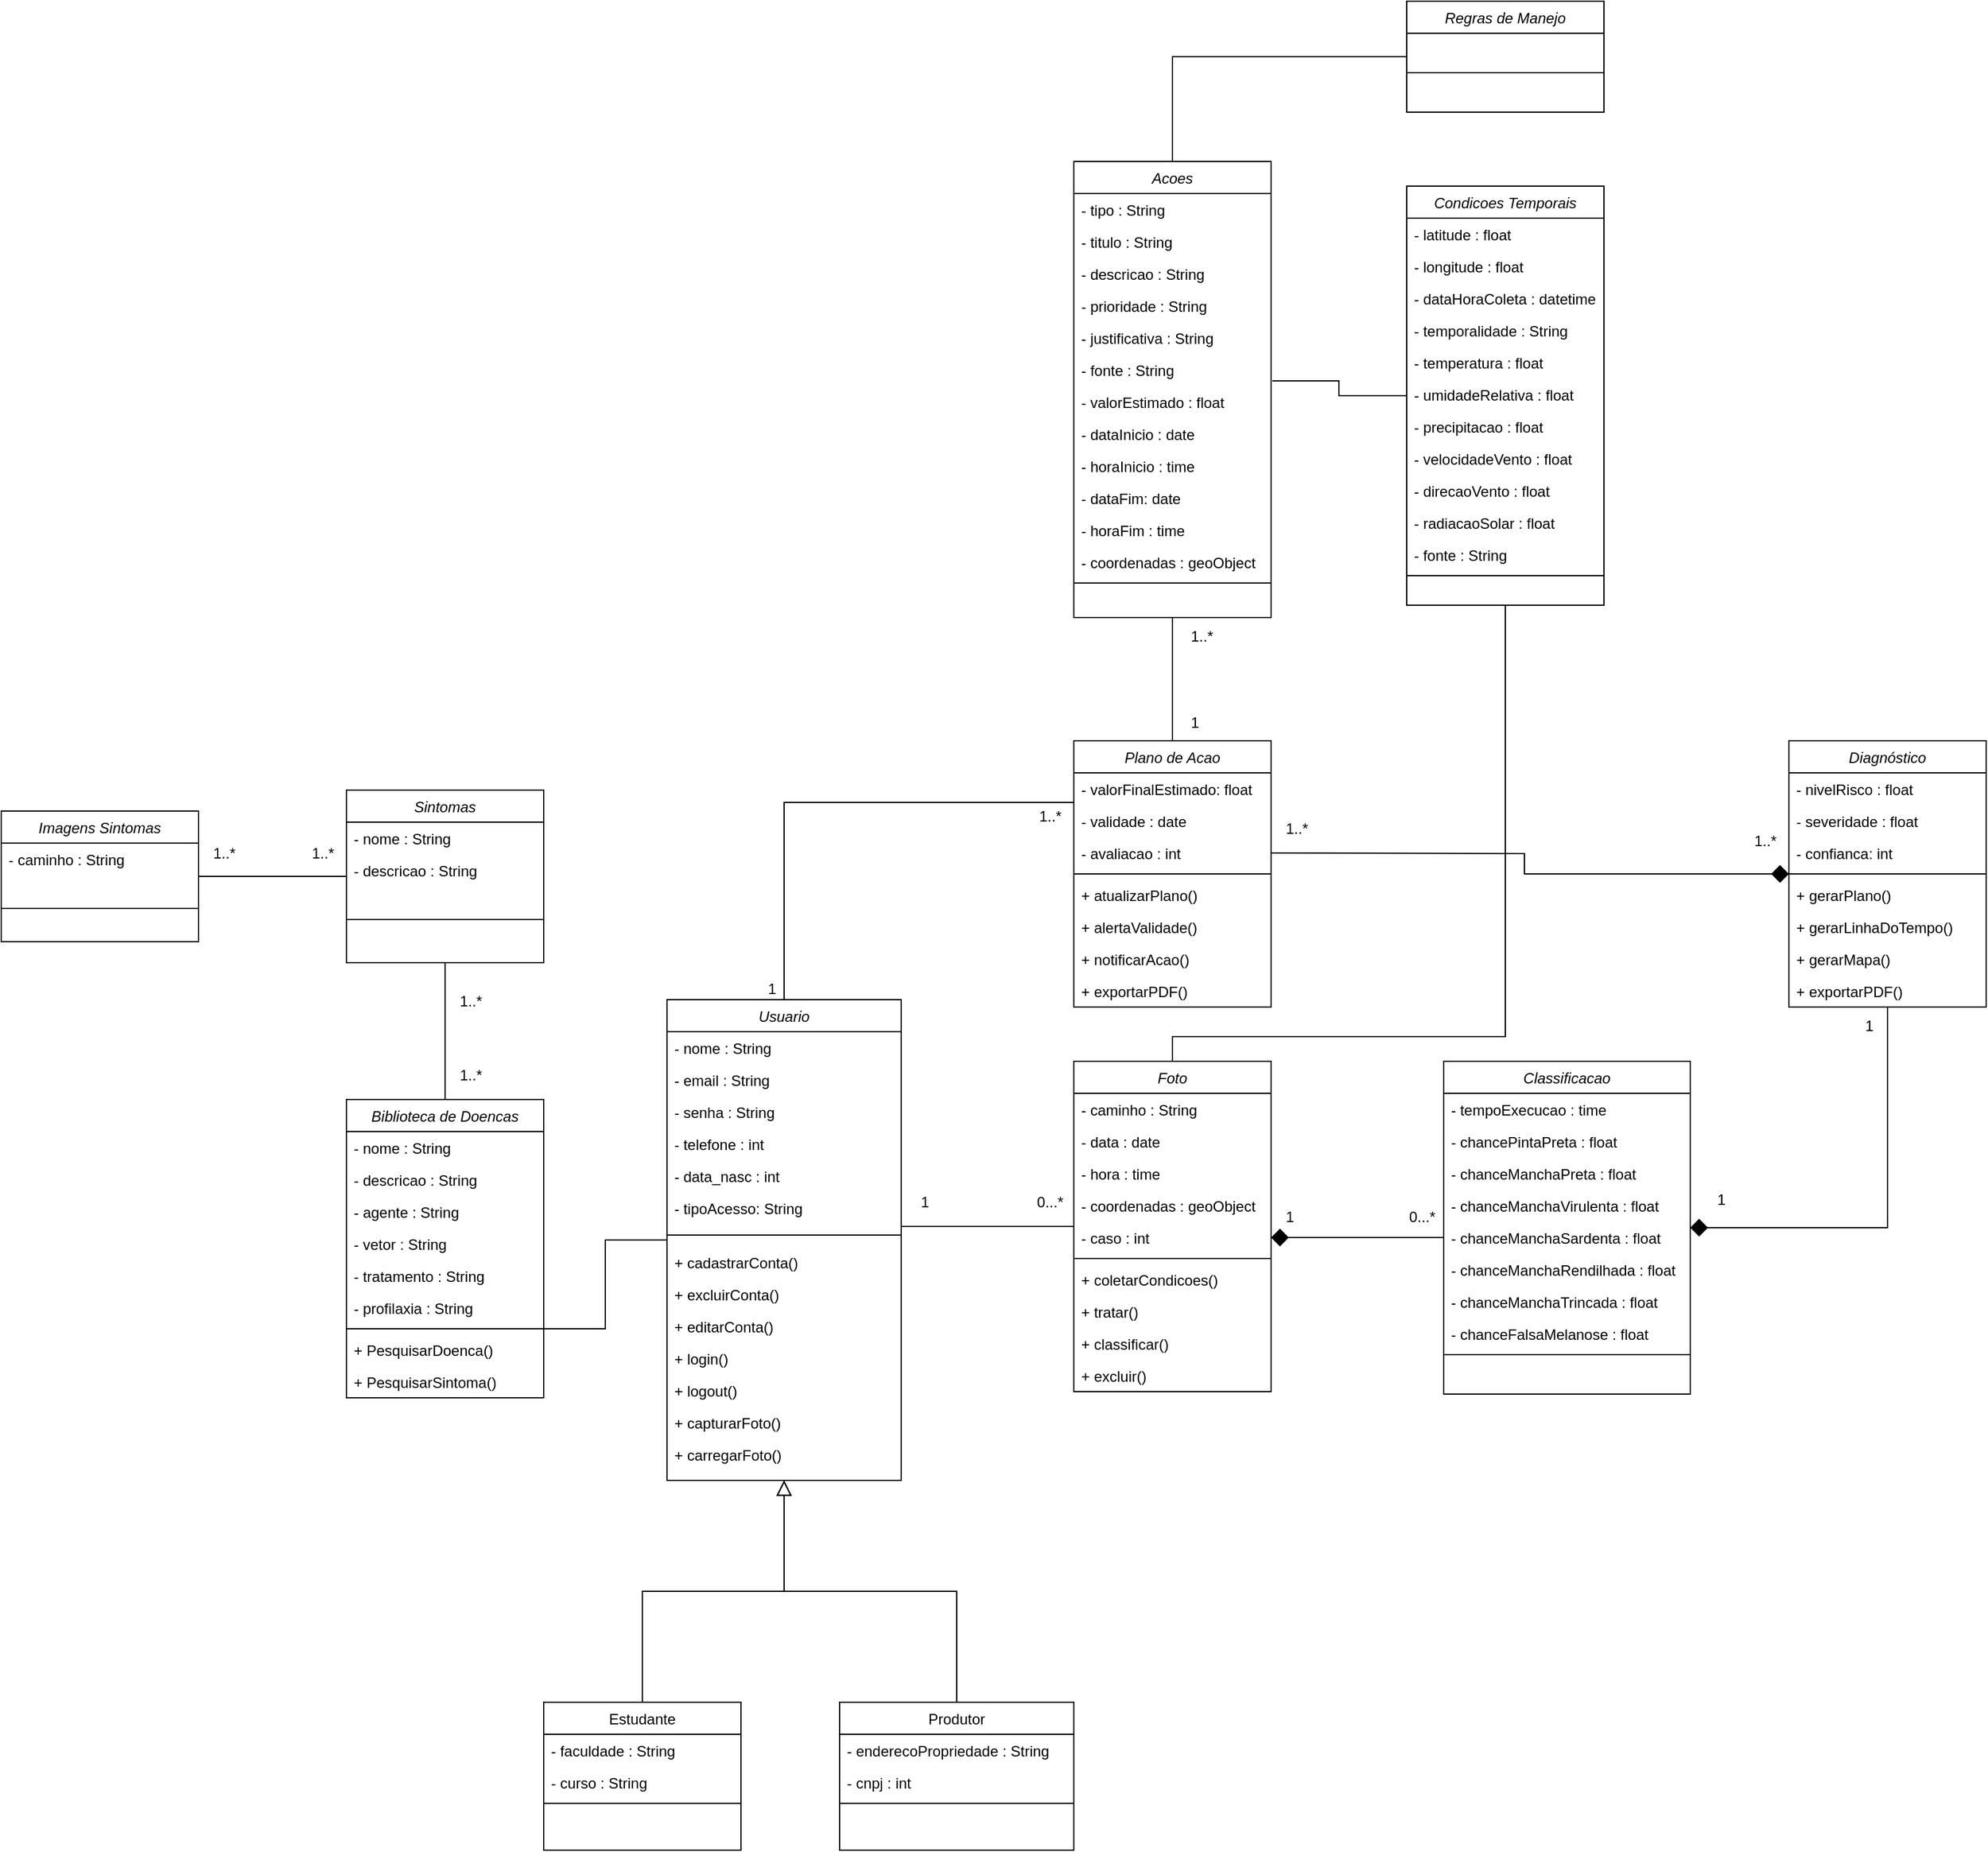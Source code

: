 <mxfile version="28.2.6">
  <diagram name="Page-1" id="uO31z4czvIJQB1Bnc80T">
    <mxGraphModel dx="2505" dy="2083" grid="1" gridSize="10" guides="1" tooltips="1" connect="1" arrows="1" fold="1" page="1" pageScale="1" pageWidth="827" pageHeight="1169" math="0" shadow="0">
      <root>
        <mxCell id="0" />
        <mxCell id="1" parent="0" />
        <mxCell id="8WsCB0yst2Cush3YmmSG-1" value="Usuario" style="swimlane;fontStyle=2;align=center;verticalAlign=top;childLayout=stackLayout;horizontal=1;startSize=26;horizontalStack=0;resizeParent=1;resizeLast=0;collapsible=1;marginBottom=0;rounded=0;shadow=0;strokeWidth=1;" vertex="1" parent="1">
          <mxGeometry x="210" y="40" width="190" height="390" as="geometry">
            <mxRectangle x="230" y="140" width="160" height="26" as="alternateBounds" />
          </mxGeometry>
        </mxCell>
        <mxCell id="8WsCB0yst2Cush3YmmSG-2" value="- nome : String" style="text;align=left;verticalAlign=top;spacingLeft=4;spacingRight=4;overflow=hidden;rotatable=0;points=[[0,0.5],[1,0.5]];portConstraint=eastwest;" vertex="1" parent="8WsCB0yst2Cush3YmmSG-1">
          <mxGeometry y="26" width="190" height="26" as="geometry" />
        </mxCell>
        <mxCell id="8WsCB0yst2Cush3YmmSG-3" value="- email : String" style="text;align=left;verticalAlign=top;spacingLeft=4;spacingRight=4;overflow=hidden;rotatable=0;points=[[0,0.5],[1,0.5]];portConstraint=eastwest;rounded=0;shadow=0;html=0;" vertex="1" parent="8WsCB0yst2Cush3YmmSG-1">
          <mxGeometry y="52" width="190" height="26" as="geometry" />
        </mxCell>
        <mxCell id="8WsCB0yst2Cush3YmmSG-4" value="- senha : String" style="text;align=left;verticalAlign=top;spacingLeft=4;spacingRight=4;overflow=hidden;rotatable=0;points=[[0,0.5],[1,0.5]];portConstraint=eastwest;rounded=0;shadow=0;html=0;" vertex="1" parent="8WsCB0yst2Cush3YmmSG-1">
          <mxGeometry y="78" width="190" height="26" as="geometry" />
        </mxCell>
        <mxCell id="8WsCB0yst2Cush3YmmSG-5" value="- telefone : int" style="text;align=left;verticalAlign=top;spacingLeft=4;spacingRight=4;overflow=hidden;rotatable=0;points=[[0,0.5],[1,0.5]];portConstraint=eastwest;rounded=0;shadow=0;html=0;" vertex="1" parent="8WsCB0yst2Cush3YmmSG-1">
          <mxGeometry y="104" width="190" height="26" as="geometry" />
        </mxCell>
        <mxCell id="8WsCB0yst2Cush3YmmSG-6" value="- data_nasc : int" style="text;align=left;verticalAlign=top;spacingLeft=4;spacingRight=4;overflow=hidden;rotatable=0;points=[[0,0.5],[1,0.5]];portConstraint=eastwest;rounded=0;shadow=0;html=0;" vertex="1" parent="8WsCB0yst2Cush3YmmSG-1">
          <mxGeometry y="130" width="190" height="26" as="geometry" />
        </mxCell>
        <mxCell id="8WsCB0yst2Cush3YmmSG-7" value="- tipoAcesso: String" style="text;align=left;verticalAlign=top;spacingLeft=4;spacingRight=4;overflow=hidden;rotatable=0;points=[[0,0.5],[1,0.5]];portConstraint=eastwest;rounded=0;shadow=0;html=0;" vertex="1" parent="8WsCB0yst2Cush3YmmSG-1">
          <mxGeometry y="156" width="190" height="26" as="geometry" />
        </mxCell>
        <mxCell id="8WsCB0yst2Cush3YmmSG-8" value="" style="line;html=1;strokeWidth=1;align=left;verticalAlign=middle;spacingTop=-1;spacingLeft=3;spacingRight=3;rotatable=0;labelPosition=right;points=[];portConstraint=eastwest;" vertex="1" parent="8WsCB0yst2Cush3YmmSG-1">
          <mxGeometry y="182" width="190" height="18" as="geometry" />
        </mxCell>
        <mxCell id="8WsCB0yst2Cush3YmmSG-9" value="+ cadastrarConta()" style="text;align=left;verticalAlign=top;spacingLeft=4;spacingRight=4;overflow=hidden;rotatable=0;points=[[0,0.5],[1,0.5]];portConstraint=eastwest;rounded=0;shadow=0;html=0;" vertex="1" parent="8WsCB0yst2Cush3YmmSG-1">
          <mxGeometry y="200" width="190" height="26" as="geometry" />
        </mxCell>
        <mxCell id="8WsCB0yst2Cush3YmmSG-10" value="+ excluirConta()" style="text;align=left;verticalAlign=top;spacingLeft=4;spacingRight=4;overflow=hidden;rotatable=0;points=[[0,0.5],[1,0.5]];portConstraint=eastwest;rounded=0;shadow=0;html=0;" vertex="1" parent="8WsCB0yst2Cush3YmmSG-1">
          <mxGeometry y="226" width="190" height="26" as="geometry" />
        </mxCell>
        <mxCell id="8WsCB0yst2Cush3YmmSG-11" value="+ editarConta()" style="text;align=left;verticalAlign=top;spacingLeft=4;spacingRight=4;overflow=hidden;rotatable=0;points=[[0,0.5],[1,0.5]];portConstraint=eastwest;rounded=0;shadow=0;html=0;" vertex="1" parent="8WsCB0yst2Cush3YmmSG-1">
          <mxGeometry y="252" width="190" height="26" as="geometry" />
        </mxCell>
        <mxCell id="8WsCB0yst2Cush3YmmSG-12" value="+ login()" style="text;align=left;verticalAlign=top;spacingLeft=4;spacingRight=4;overflow=hidden;rotatable=0;points=[[0,0.5],[1,0.5]];portConstraint=eastwest;rounded=0;shadow=0;html=0;" vertex="1" parent="8WsCB0yst2Cush3YmmSG-1">
          <mxGeometry y="278" width="190" height="26" as="geometry" />
        </mxCell>
        <mxCell id="8WsCB0yst2Cush3YmmSG-13" value="+ logout()" style="text;align=left;verticalAlign=top;spacingLeft=4;spacingRight=4;overflow=hidden;rotatable=0;points=[[0,0.5],[1,0.5]];portConstraint=eastwest;rounded=0;shadow=0;html=0;" vertex="1" parent="8WsCB0yst2Cush3YmmSG-1">
          <mxGeometry y="304" width="190" height="26" as="geometry" />
        </mxCell>
        <mxCell id="8WsCB0yst2Cush3YmmSG-14" value="+ capturarFoto()" style="text;align=left;verticalAlign=top;spacingLeft=4;spacingRight=4;overflow=hidden;rotatable=0;points=[[0,0.5],[1,0.5]];portConstraint=eastwest;rounded=0;shadow=0;html=0;" vertex="1" parent="8WsCB0yst2Cush3YmmSG-1">
          <mxGeometry y="330" width="190" height="26" as="geometry" />
        </mxCell>
        <mxCell id="8WsCB0yst2Cush3YmmSG-15" value="+ carregarFoto()" style="text;align=left;verticalAlign=top;spacingLeft=4;spacingRight=4;overflow=hidden;rotatable=0;points=[[0,0.5],[1,0.5]];portConstraint=eastwest;rounded=0;shadow=0;html=0;" vertex="1" parent="8WsCB0yst2Cush3YmmSG-1">
          <mxGeometry y="356" width="190" height="26" as="geometry" />
        </mxCell>
        <mxCell id="8WsCB0yst2Cush3YmmSG-16" value="Estudante" style="swimlane;fontStyle=0;align=center;verticalAlign=top;childLayout=stackLayout;horizontal=1;startSize=26;horizontalStack=0;resizeParent=1;resizeLast=0;collapsible=1;marginBottom=0;rounded=0;shadow=0;strokeWidth=1;" vertex="1" parent="1">
          <mxGeometry x="110" y="610" width="160" height="120" as="geometry">
            <mxRectangle x="130" y="380" width="160" height="26" as="alternateBounds" />
          </mxGeometry>
        </mxCell>
        <mxCell id="8WsCB0yst2Cush3YmmSG-17" value="- faculdade : String" style="text;align=left;verticalAlign=top;spacingLeft=4;spacingRight=4;overflow=hidden;rotatable=0;points=[[0,0.5],[1,0.5]];portConstraint=eastwest;" vertex="1" parent="8WsCB0yst2Cush3YmmSG-16">
          <mxGeometry y="26" width="160" height="26" as="geometry" />
        </mxCell>
        <mxCell id="8WsCB0yst2Cush3YmmSG-18" value="- curso : String" style="text;align=left;verticalAlign=top;spacingLeft=4;spacingRight=4;overflow=hidden;rotatable=0;points=[[0,0.5],[1,0.5]];portConstraint=eastwest;rounded=0;shadow=0;html=0;" vertex="1" parent="8WsCB0yst2Cush3YmmSG-16">
          <mxGeometry y="52" width="160" height="26" as="geometry" />
        </mxCell>
        <mxCell id="8WsCB0yst2Cush3YmmSG-19" value="" style="line;html=1;strokeWidth=1;align=left;verticalAlign=middle;spacingTop=-1;spacingLeft=3;spacingRight=3;rotatable=0;labelPosition=right;points=[];portConstraint=eastwest;" vertex="1" parent="8WsCB0yst2Cush3YmmSG-16">
          <mxGeometry y="78" width="160" height="8" as="geometry" />
        </mxCell>
        <mxCell id="8WsCB0yst2Cush3YmmSG-20" value="" style="endArrow=block;endSize=10;endFill=0;shadow=0;strokeWidth=1;rounded=0;curved=0;edgeStyle=elbowEdgeStyle;elbow=vertical;" edge="1" parent="1" source="8WsCB0yst2Cush3YmmSG-16" target="8WsCB0yst2Cush3YmmSG-1">
          <mxGeometry width="160" relative="1" as="geometry">
            <mxPoint x="200" y="203" as="sourcePoint" />
            <mxPoint x="200" y="203" as="targetPoint" />
          </mxGeometry>
        </mxCell>
        <mxCell id="8WsCB0yst2Cush3YmmSG-21" value="Produtor" style="swimlane;fontStyle=0;align=center;verticalAlign=top;childLayout=stackLayout;horizontal=1;startSize=26;horizontalStack=0;resizeParent=1;resizeLast=0;collapsible=1;marginBottom=0;rounded=0;shadow=0;strokeWidth=1;" vertex="1" parent="1">
          <mxGeometry x="350" y="610" width="190" height="120" as="geometry">
            <mxRectangle x="340" y="380" width="170" height="26" as="alternateBounds" />
          </mxGeometry>
        </mxCell>
        <mxCell id="8WsCB0yst2Cush3YmmSG-22" value="- enderecoPropriedade : String" style="text;align=left;verticalAlign=top;spacingLeft=4;spacingRight=4;overflow=hidden;rotatable=0;points=[[0,0.5],[1,0.5]];portConstraint=eastwest;" vertex="1" parent="8WsCB0yst2Cush3YmmSG-21">
          <mxGeometry y="26" width="190" height="26" as="geometry" />
        </mxCell>
        <mxCell id="8WsCB0yst2Cush3YmmSG-23" value="- cnpj : int" style="text;align=left;verticalAlign=top;spacingLeft=4;spacingRight=4;overflow=hidden;rotatable=0;points=[[0,0.5],[1,0.5]];portConstraint=eastwest;" vertex="1" parent="8WsCB0yst2Cush3YmmSG-21">
          <mxGeometry y="52" width="190" height="26" as="geometry" />
        </mxCell>
        <mxCell id="8WsCB0yst2Cush3YmmSG-24" value="" style="line;html=1;strokeWidth=1;align=left;verticalAlign=middle;spacingTop=-1;spacingLeft=3;spacingRight=3;rotatable=0;labelPosition=right;points=[];portConstraint=eastwest;" vertex="1" parent="8WsCB0yst2Cush3YmmSG-21">
          <mxGeometry y="78" width="190" height="8" as="geometry" />
        </mxCell>
        <mxCell id="8WsCB0yst2Cush3YmmSG-25" value="" style="endArrow=block;endSize=10;endFill=0;shadow=0;strokeWidth=1;rounded=0;curved=0;edgeStyle=elbowEdgeStyle;elbow=vertical;" edge="1" parent="1" source="8WsCB0yst2Cush3YmmSG-21" target="8WsCB0yst2Cush3YmmSG-1">
          <mxGeometry width="160" relative="1" as="geometry">
            <mxPoint x="210" y="373" as="sourcePoint" />
            <mxPoint x="310" y="271" as="targetPoint" />
          </mxGeometry>
        </mxCell>
        <mxCell id="8WsCB0yst2Cush3YmmSG-26" style="edgeStyle=orthogonalEdgeStyle;rounded=0;orthogonalLoop=1;jettySize=auto;html=1;entryX=0.5;entryY=1;entryDx=0;entryDy=0;endArrow=none;endFill=0;" edge="1" parent="1" source="8WsCB0yst2Cush3YmmSG-27" target="8WsCB0yst2Cush3YmmSG-97">
          <mxGeometry relative="1" as="geometry">
            <Array as="points">
              <mxPoint x="620" y="70" />
              <mxPoint x="890" y="70" />
            </Array>
          </mxGeometry>
        </mxCell>
        <mxCell id="8WsCB0yst2Cush3YmmSG-27" value="Foto" style="swimlane;fontStyle=2;align=center;verticalAlign=top;childLayout=stackLayout;horizontal=1;startSize=26;horizontalStack=0;resizeParent=1;resizeLast=0;collapsible=1;marginBottom=0;rounded=0;shadow=0;strokeWidth=1;" vertex="1" parent="1">
          <mxGeometry x="540" y="90" width="160" height="268" as="geometry">
            <mxRectangle x="550" y="140" width="160" height="26" as="alternateBounds" />
          </mxGeometry>
        </mxCell>
        <mxCell id="8WsCB0yst2Cush3YmmSG-28" value="- caminho : String" style="text;align=left;verticalAlign=top;spacingLeft=4;spacingRight=4;overflow=hidden;rotatable=0;points=[[0,0.5],[1,0.5]];portConstraint=eastwest;" vertex="1" parent="8WsCB0yst2Cush3YmmSG-27">
          <mxGeometry y="26" width="160" height="26" as="geometry" />
        </mxCell>
        <mxCell id="8WsCB0yst2Cush3YmmSG-29" value="- data : date" style="text;align=left;verticalAlign=top;spacingLeft=4;spacingRight=4;overflow=hidden;rotatable=0;points=[[0,0.5],[1,0.5]];portConstraint=eastwest;rounded=0;shadow=0;html=0;" vertex="1" parent="8WsCB0yst2Cush3YmmSG-27">
          <mxGeometry y="52" width="160" height="26" as="geometry" />
        </mxCell>
        <mxCell id="8WsCB0yst2Cush3YmmSG-30" value="- hora : time" style="text;align=left;verticalAlign=top;spacingLeft=4;spacingRight=4;overflow=hidden;rotatable=0;points=[[0,0.5],[1,0.5]];portConstraint=eastwest;rounded=0;shadow=0;html=0;" vertex="1" parent="8WsCB0yst2Cush3YmmSG-27">
          <mxGeometry y="78" width="160" height="26" as="geometry" />
        </mxCell>
        <mxCell id="8WsCB0yst2Cush3YmmSG-31" value="- coordenadas : geoObject" style="text;align=left;verticalAlign=top;spacingLeft=4;spacingRight=4;overflow=hidden;rotatable=0;points=[[0,0.5],[1,0.5]];portConstraint=eastwest;rounded=0;shadow=0;html=0;" vertex="1" parent="8WsCB0yst2Cush3YmmSG-27">
          <mxGeometry y="104" width="160" height="26" as="geometry" />
        </mxCell>
        <mxCell id="8WsCB0yst2Cush3YmmSG-32" value="- caso : int" style="text;align=left;verticalAlign=top;spacingLeft=4;spacingRight=4;overflow=hidden;rotatable=0;points=[[0,0.5],[1,0.5]];portConstraint=eastwest;rounded=0;shadow=0;html=0;" vertex="1" parent="8WsCB0yst2Cush3YmmSG-27">
          <mxGeometry y="130" width="160" height="26" as="geometry" />
        </mxCell>
        <mxCell id="8WsCB0yst2Cush3YmmSG-33" value="" style="line;html=1;strokeWidth=1;align=left;verticalAlign=middle;spacingTop=-1;spacingLeft=3;spacingRight=3;rotatable=0;labelPosition=right;points=[];portConstraint=eastwest;" vertex="1" parent="8WsCB0yst2Cush3YmmSG-27">
          <mxGeometry y="156" width="160" height="8" as="geometry" />
        </mxCell>
        <mxCell id="8WsCB0yst2Cush3YmmSG-34" value="+ coletarCondicoes()" style="text;align=left;verticalAlign=top;spacingLeft=4;spacingRight=4;overflow=hidden;rotatable=0;points=[[0,0.5],[1,0.5]];portConstraint=eastwest;rounded=0;shadow=0;html=0;" vertex="1" parent="8WsCB0yst2Cush3YmmSG-27">
          <mxGeometry y="164" width="160" height="26" as="geometry" />
        </mxCell>
        <mxCell id="8WsCB0yst2Cush3YmmSG-35" value="+ tratar()" style="text;align=left;verticalAlign=top;spacingLeft=4;spacingRight=4;overflow=hidden;rotatable=0;points=[[0,0.5],[1,0.5]];portConstraint=eastwest;rounded=0;shadow=0;html=0;" vertex="1" parent="8WsCB0yst2Cush3YmmSG-27">
          <mxGeometry y="190" width="160" height="26" as="geometry" />
        </mxCell>
        <mxCell id="8WsCB0yst2Cush3YmmSG-36" value="+ classificar()" style="text;align=left;verticalAlign=top;spacingLeft=4;spacingRight=4;overflow=hidden;rotatable=0;points=[[0,0.5],[1,0.5]];portConstraint=eastwest;rounded=0;shadow=0;html=0;" vertex="1" parent="8WsCB0yst2Cush3YmmSG-27">
          <mxGeometry y="216" width="160" height="26" as="geometry" />
        </mxCell>
        <mxCell id="8WsCB0yst2Cush3YmmSG-37" value="+ excluir()" style="text;align=left;verticalAlign=top;spacingLeft=4;spacingRight=4;overflow=hidden;rotatable=0;points=[[0,0.5],[1,0.5]];portConstraint=eastwest;rounded=0;shadow=0;html=0;" vertex="1" parent="8WsCB0yst2Cush3YmmSG-27">
          <mxGeometry y="242" width="160" height="26" as="geometry" />
        </mxCell>
        <mxCell id="8WsCB0yst2Cush3YmmSG-38" value="" style="endArrow=none;shadow=0;strokeWidth=1;rounded=0;curved=0;endFill=0;edgeStyle=elbowEdgeStyle;elbow=vertical;" edge="1" parent="1" source="8WsCB0yst2Cush3YmmSG-1" target="8WsCB0yst2Cush3YmmSG-27">
          <mxGeometry x="0.5" y="41" relative="1" as="geometry">
            <mxPoint x="380" y="192" as="sourcePoint" />
            <mxPoint x="540" y="192" as="targetPoint" />
            <mxPoint x="-40" y="32" as="offset" />
          </mxGeometry>
        </mxCell>
        <mxCell id="8WsCB0yst2Cush3YmmSG-39" value="1" style="resizable=0;align=left;verticalAlign=bottom;labelBackgroundColor=none;fontSize=12;" connectable="0" vertex="1" parent="8WsCB0yst2Cush3YmmSG-38">
          <mxGeometry x="-1" relative="1" as="geometry">
            <mxPoint x="14" y="-11" as="offset" />
          </mxGeometry>
        </mxCell>
        <mxCell id="8WsCB0yst2Cush3YmmSG-40" value="0...*" style="resizable=0;align=right;verticalAlign=bottom;labelBackgroundColor=none;fontSize=12;" connectable="0" vertex="1" parent="8WsCB0yst2Cush3YmmSG-38">
          <mxGeometry x="1" relative="1" as="geometry">
            <mxPoint x="-7" y="-11" as="offset" />
          </mxGeometry>
        </mxCell>
        <mxCell id="8WsCB0yst2Cush3YmmSG-41" style="edgeStyle=orthogonalEdgeStyle;rounded=0;orthogonalLoop=1;jettySize=auto;html=1;entryX=0.5;entryY=1;entryDx=0;entryDy=0;endArrow=none;endFill=0;startArrow=diamond;startFill=1;startSize=12;" edge="1" parent="1" source="8WsCB0yst2Cush3YmmSG-42" target="8WsCB0yst2Cush3YmmSG-69">
          <mxGeometry relative="1" as="geometry" />
        </mxCell>
        <mxCell id="8WsCB0yst2Cush3YmmSG-42" value="Classificacao" style="swimlane;fontStyle=2;align=center;verticalAlign=top;childLayout=stackLayout;horizontal=1;startSize=26;horizontalStack=0;resizeParent=1;resizeLast=0;collapsible=1;marginBottom=0;rounded=0;shadow=0;strokeWidth=1;" vertex="1" parent="1">
          <mxGeometry x="840" y="90" width="200" height="270" as="geometry">
            <mxRectangle x="550" y="140" width="160" height="26" as="alternateBounds" />
          </mxGeometry>
        </mxCell>
        <mxCell id="8WsCB0yst2Cush3YmmSG-43" value="- tempoExecucao : time" style="text;align=left;verticalAlign=top;spacingLeft=4;spacingRight=4;overflow=hidden;rotatable=0;points=[[0,0.5],[1,0.5]];portConstraint=eastwest;" vertex="1" parent="8WsCB0yst2Cush3YmmSG-42">
          <mxGeometry y="26" width="200" height="26" as="geometry" />
        </mxCell>
        <mxCell id="8WsCB0yst2Cush3YmmSG-44" value="- chancePintaPreta : float" style="text;align=left;verticalAlign=top;spacingLeft=4;spacingRight=4;overflow=hidden;rotatable=0;points=[[0,0.5],[1,0.5]];portConstraint=eastwest;rounded=0;shadow=0;html=0;" vertex="1" parent="8WsCB0yst2Cush3YmmSG-42">
          <mxGeometry y="52" width="200" height="26" as="geometry" />
        </mxCell>
        <mxCell id="8WsCB0yst2Cush3YmmSG-45" value="- chanceManchaPreta : float" style="text;align=left;verticalAlign=top;spacingLeft=4;spacingRight=4;overflow=hidden;rotatable=0;points=[[0,0.5],[1,0.5]];portConstraint=eastwest;rounded=0;shadow=0;html=0;" vertex="1" parent="8WsCB0yst2Cush3YmmSG-42">
          <mxGeometry y="78" width="200" height="26" as="geometry" />
        </mxCell>
        <mxCell id="8WsCB0yst2Cush3YmmSG-46" value="- chanceManchaVirulenta : float" style="text;align=left;verticalAlign=top;spacingLeft=4;spacingRight=4;overflow=hidden;rotatable=0;points=[[0,0.5],[1,0.5]];portConstraint=eastwest;rounded=0;shadow=0;html=0;" vertex="1" parent="8WsCB0yst2Cush3YmmSG-42">
          <mxGeometry y="104" width="200" height="26" as="geometry" />
        </mxCell>
        <mxCell id="8WsCB0yst2Cush3YmmSG-47" value="- chanceManchaSardenta : float" style="text;align=left;verticalAlign=top;spacingLeft=4;spacingRight=4;overflow=hidden;rotatable=0;points=[[0,0.5],[1,0.5]];portConstraint=eastwest;rounded=0;shadow=0;html=0;" vertex="1" parent="8WsCB0yst2Cush3YmmSG-42">
          <mxGeometry y="130" width="200" height="26" as="geometry" />
        </mxCell>
        <mxCell id="8WsCB0yst2Cush3YmmSG-48" value="- chanceManchaRendilhada : float" style="text;align=left;verticalAlign=top;spacingLeft=4;spacingRight=4;overflow=hidden;rotatable=0;points=[[0,0.5],[1,0.5]];portConstraint=eastwest;rounded=0;shadow=0;html=0;" vertex="1" parent="8WsCB0yst2Cush3YmmSG-42">
          <mxGeometry y="156" width="200" height="26" as="geometry" />
        </mxCell>
        <mxCell id="8WsCB0yst2Cush3YmmSG-49" value="- chanceManchaTrincada : float" style="text;align=left;verticalAlign=top;spacingLeft=4;spacingRight=4;overflow=hidden;rotatable=0;points=[[0,0.5],[1,0.5]];portConstraint=eastwest;rounded=0;shadow=0;html=0;" vertex="1" parent="8WsCB0yst2Cush3YmmSG-42">
          <mxGeometry y="182" width="200" height="26" as="geometry" />
        </mxCell>
        <mxCell id="8WsCB0yst2Cush3YmmSG-50" value="- chanceFalsaMelanose : float" style="text;align=left;verticalAlign=top;spacingLeft=4;spacingRight=4;overflow=hidden;rotatable=0;points=[[0,0.5],[1,0.5]];portConstraint=eastwest;rounded=0;shadow=0;html=0;" vertex="1" parent="8WsCB0yst2Cush3YmmSG-42">
          <mxGeometry y="208" width="200" height="26" as="geometry" />
        </mxCell>
        <mxCell id="8WsCB0yst2Cush3YmmSG-51" value="" style="line;html=1;strokeWidth=1;align=left;verticalAlign=middle;spacingTop=-1;spacingLeft=3;spacingRight=3;rotatable=0;labelPosition=right;points=[];portConstraint=eastwest;" vertex="1" parent="8WsCB0yst2Cush3YmmSG-42">
          <mxGeometry y="234" width="200" height="8" as="geometry" />
        </mxCell>
        <mxCell id="8WsCB0yst2Cush3YmmSG-52" value="" style="edgeStyle=orthogonalEdgeStyle;rounded=0;orthogonalLoop=1;jettySize=auto;html=1;entryX=0;entryY=0.5;entryDx=0;entryDy=0;endArrow=none;endFill=0;startArrow=diamond;startFill=1;startSize=12;" edge="1" parent="1" source="8WsCB0yst2Cush3YmmSG-32" target="8WsCB0yst2Cush3YmmSG-47">
          <mxGeometry relative="1" as="geometry" />
        </mxCell>
        <mxCell id="8WsCB0yst2Cush3YmmSG-53" value="1" style="resizable=0;align=left;verticalAlign=bottom;labelBackgroundColor=none;fontSize=12;" connectable="0" vertex="1" parent="1">
          <mxGeometry x="710" y="225" as="geometry" />
        </mxCell>
        <mxCell id="8WsCB0yst2Cush3YmmSG-54" value="0...*" style="resizable=0;align=left;verticalAlign=bottom;labelBackgroundColor=none;fontSize=12;direction=west;" connectable="0" vertex="1" parent="1">
          <mxGeometry x="810" y="225" as="geometry" />
        </mxCell>
        <mxCell id="8WsCB0yst2Cush3YmmSG-55" value="Plano de Acao" style="swimlane;fontStyle=2;align=center;verticalAlign=top;childLayout=stackLayout;horizontal=1;startSize=26;horizontalStack=0;resizeParent=1;resizeLast=0;collapsible=1;marginBottom=0;rounded=0;shadow=0;strokeWidth=1;" vertex="1" parent="1">
          <mxGeometry x="540" y="-170" width="160" height="216" as="geometry">
            <mxRectangle x="550" y="140" width="160" height="26" as="alternateBounds" />
          </mxGeometry>
        </mxCell>
        <mxCell id="8WsCB0yst2Cush3YmmSG-56" value="- valorFinalEstimado: float" style="text;align=left;verticalAlign=top;spacingLeft=4;spacingRight=4;overflow=hidden;rotatable=0;points=[[0,0.5],[1,0.5]];portConstraint=eastwest;" vertex="1" parent="8WsCB0yst2Cush3YmmSG-55">
          <mxGeometry y="26" width="160" height="26" as="geometry" />
        </mxCell>
        <mxCell id="8WsCB0yst2Cush3YmmSG-57" value="- validade : date" style="text;align=left;verticalAlign=top;spacingLeft=4;spacingRight=4;overflow=hidden;rotatable=0;points=[[0,0.5],[1,0.5]];portConstraint=eastwest;" vertex="1" parent="8WsCB0yst2Cush3YmmSG-55">
          <mxGeometry y="52" width="160" height="26" as="geometry" />
        </mxCell>
        <mxCell id="8WsCB0yst2Cush3YmmSG-58" value="- avaliacao : int" style="text;align=left;verticalAlign=top;spacingLeft=4;spacingRight=4;overflow=hidden;rotatable=0;points=[[0,0.5],[1,0.5]];portConstraint=eastwest;" vertex="1" parent="8WsCB0yst2Cush3YmmSG-55">
          <mxGeometry y="78" width="160" height="26" as="geometry" />
        </mxCell>
        <mxCell id="8WsCB0yst2Cush3YmmSG-59" value="" style="line;html=1;strokeWidth=1;align=left;verticalAlign=middle;spacingTop=-1;spacingLeft=3;spacingRight=3;rotatable=0;labelPosition=right;points=[];portConstraint=eastwest;" vertex="1" parent="8WsCB0yst2Cush3YmmSG-55">
          <mxGeometry y="104" width="160" height="8" as="geometry" />
        </mxCell>
        <mxCell id="8WsCB0yst2Cush3YmmSG-60" value="+ atualizarPlano()" style="text;align=left;verticalAlign=top;spacingLeft=4;spacingRight=4;overflow=hidden;rotatable=0;points=[[0,0.5],[1,0.5]];portConstraint=eastwest;" vertex="1" parent="8WsCB0yst2Cush3YmmSG-55">
          <mxGeometry y="112" width="160" height="26" as="geometry" />
        </mxCell>
        <mxCell id="8WsCB0yst2Cush3YmmSG-61" value="+ alertaValidade()" style="text;align=left;verticalAlign=top;spacingLeft=4;spacingRight=4;overflow=hidden;rotatable=0;points=[[0,0.5],[1,0.5]];portConstraint=eastwest;" vertex="1" parent="8WsCB0yst2Cush3YmmSG-55">
          <mxGeometry y="138" width="160" height="26" as="geometry" />
        </mxCell>
        <mxCell id="8WsCB0yst2Cush3YmmSG-62" value="+ notificarAcao()" style="text;align=left;verticalAlign=top;spacingLeft=4;spacingRight=4;overflow=hidden;rotatable=0;points=[[0,0.5],[1,0.5]];portConstraint=eastwest;" vertex="1" parent="8WsCB0yst2Cush3YmmSG-55">
          <mxGeometry y="164" width="160" height="26" as="geometry" />
        </mxCell>
        <mxCell id="8WsCB0yst2Cush3YmmSG-63" value="+ exportarPDF()" style="text;align=left;verticalAlign=top;spacingLeft=4;spacingRight=4;overflow=hidden;rotatable=0;points=[[0,0.5],[1,0.5]];portConstraint=eastwest;" vertex="1" parent="8WsCB0yst2Cush3YmmSG-55">
          <mxGeometry y="190" width="160" height="26" as="geometry" />
        </mxCell>
        <mxCell id="8WsCB0yst2Cush3YmmSG-64" value="1" style="resizable=0;align=left;verticalAlign=bottom;labelBackgroundColor=none;fontSize=12;" connectable="0" vertex="1" parent="1">
          <mxGeometry x="290" y="40" as="geometry" />
        </mxCell>
        <mxCell id="8WsCB0yst2Cush3YmmSG-65" value="1..*" style="resizable=0;align=left;verticalAlign=bottom;labelBackgroundColor=none;fontSize=12;" connectable="0" vertex="1" parent="1">
          <mxGeometry x="510" y="-100" as="geometry" />
        </mxCell>
        <mxCell id="8WsCB0yst2Cush3YmmSG-66" style="edgeStyle=orthogonalEdgeStyle;rounded=0;orthogonalLoop=1;jettySize=auto;html=1;entryX=0;entryY=0.5;entryDx=0;entryDy=0;endArrow=diamond;endFill=1;startSize=6;endSize=12;" edge="1" parent="1" target="8WsCB0yst2Cush3YmmSG-69">
          <mxGeometry relative="1" as="geometry">
            <mxPoint x="700" y="-79" as="sourcePoint" />
          </mxGeometry>
        </mxCell>
        <mxCell id="8WsCB0yst2Cush3YmmSG-67" value="1..*" style="resizable=0;align=left;verticalAlign=bottom;labelBackgroundColor=none;fontSize=12;direction=west;" connectable="0" vertex="1" parent="1">
          <mxGeometry x="1090" y="-80" as="geometry" />
        </mxCell>
        <mxCell id="8WsCB0yst2Cush3YmmSG-68" value="1..*" style="resizable=0;align=left;verticalAlign=bottom;labelBackgroundColor=none;fontSize=12;direction=west;" connectable="0" vertex="1" parent="1">
          <mxGeometry x="710" y="-90" as="geometry" />
        </mxCell>
        <mxCell id="8WsCB0yst2Cush3YmmSG-69" value="Diagnóstico" style="swimlane;fontStyle=2;align=center;verticalAlign=top;childLayout=stackLayout;horizontal=1;startSize=26;horizontalStack=0;resizeParent=1;resizeLast=0;collapsible=1;marginBottom=0;rounded=0;shadow=0;strokeWidth=1;" vertex="1" parent="1">
          <mxGeometry x="1120" y="-170" width="160" height="216" as="geometry">
            <mxRectangle x="550" y="140" width="160" height="26" as="alternateBounds" />
          </mxGeometry>
        </mxCell>
        <mxCell id="8WsCB0yst2Cush3YmmSG-70" value="- nivelRisco : float" style="text;align=left;verticalAlign=top;spacingLeft=4;spacingRight=4;overflow=hidden;rotatable=0;points=[[0,0.5],[1,0.5]];portConstraint=eastwest;" vertex="1" parent="8WsCB0yst2Cush3YmmSG-69">
          <mxGeometry y="26" width="160" height="26" as="geometry" />
        </mxCell>
        <mxCell id="8WsCB0yst2Cush3YmmSG-71" value="- severidade : float" style="text;align=left;verticalAlign=top;spacingLeft=4;spacingRight=4;overflow=hidden;rotatable=0;points=[[0,0.5],[1,0.5]];portConstraint=eastwest;" vertex="1" parent="8WsCB0yst2Cush3YmmSG-69">
          <mxGeometry y="52" width="160" height="26" as="geometry" />
        </mxCell>
        <mxCell id="8WsCB0yst2Cush3YmmSG-72" value="- confianca: int" style="text;align=left;verticalAlign=top;spacingLeft=4;spacingRight=4;overflow=hidden;rotatable=0;points=[[0,0.5],[1,0.5]];portConstraint=eastwest;" vertex="1" parent="8WsCB0yst2Cush3YmmSG-69">
          <mxGeometry y="78" width="160" height="26" as="geometry" />
        </mxCell>
        <mxCell id="8WsCB0yst2Cush3YmmSG-73" value="" style="line;html=1;strokeWidth=1;align=left;verticalAlign=middle;spacingTop=-1;spacingLeft=3;spacingRight=3;rotatable=0;labelPosition=right;points=[];portConstraint=eastwest;" vertex="1" parent="8WsCB0yst2Cush3YmmSG-69">
          <mxGeometry y="104" width="160" height="8" as="geometry" />
        </mxCell>
        <mxCell id="8WsCB0yst2Cush3YmmSG-74" value="+ gerarPlano()" style="text;align=left;verticalAlign=top;spacingLeft=4;spacingRight=4;overflow=hidden;rotatable=0;points=[[0,0.5],[1,0.5]];portConstraint=eastwest;rounded=0;shadow=0;html=0;" vertex="1" parent="8WsCB0yst2Cush3YmmSG-69">
          <mxGeometry y="112" width="160" height="26" as="geometry" />
        </mxCell>
        <mxCell id="8WsCB0yst2Cush3YmmSG-75" value="+ gerarLinhaDoTempo()" style="text;align=left;verticalAlign=top;spacingLeft=4;spacingRight=4;overflow=hidden;rotatable=0;points=[[0,0.5],[1,0.5]];portConstraint=eastwest;rounded=0;shadow=0;html=0;" vertex="1" parent="8WsCB0yst2Cush3YmmSG-69">
          <mxGeometry y="138" width="160" height="26" as="geometry" />
        </mxCell>
        <mxCell id="8WsCB0yst2Cush3YmmSG-76" value="+ gerarMapa()" style="text;align=left;verticalAlign=top;spacingLeft=4;spacingRight=4;overflow=hidden;rotatable=0;points=[[0,0.5],[1,0.5]];portConstraint=eastwest;rounded=0;shadow=0;html=0;" vertex="1" parent="8WsCB0yst2Cush3YmmSG-69">
          <mxGeometry y="164" width="160" height="26" as="geometry" />
        </mxCell>
        <mxCell id="8WsCB0yst2Cush3YmmSG-77" value="+ exportarPDF()" style="text;align=left;verticalAlign=top;spacingLeft=4;spacingRight=4;overflow=hidden;rotatable=0;points=[[0,0.5],[1,0.5]];portConstraint=eastwest;rounded=0;shadow=0;html=0;" vertex="1" parent="8WsCB0yst2Cush3YmmSG-69">
          <mxGeometry y="190" width="160" height="26" as="geometry" />
        </mxCell>
        <mxCell id="8WsCB0yst2Cush3YmmSG-78" value="1" style="resizable=0;align=left;verticalAlign=bottom;labelBackgroundColor=none;fontSize=12;direction=west;" connectable="0" vertex="1" parent="1">
          <mxGeometry x="1060" y="211" as="geometry" />
        </mxCell>
        <mxCell id="8WsCB0yst2Cush3YmmSG-79" value="1" style="resizable=0;align=left;verticalAlign=bottom;labelBackgroundColor=none;fontSize=12;direction=west;" connectable="0" vertex="1" parent="1">
          <mxGeometry x="1180" y="70" as="geometry" />
        </mxCell>
        <mxCell id="8WsCB0yst2Cush3YmmSG-80" style="edgeStyle=orthogonalEdgeStyle;rounded=0;orthogonalLoop=1;jettySize=auto;html=1;entryX=0;entryY=0.923;entryDx=0;entryDy=0;entryPerimeter=0;endArrow=none;endFill=0;" edge="1" parent="1" source="8WsCB0yst2Cush3YmmSG-1" target="8WsCB0yst2Cush3YmmSG-56">
          <mxGeometry relative="1" as="geometry" />
        </mxCell>
        <mxCell id="8WsCB0yst2Cush3YmmSG-81" style="edgeStyle=orthogonalEdgeStyle;rounded=0;orthogonalLoop=1;jettySize=auto;html=1;entryX=0.5;entryY=0;entryDx=0;entryDy=0;endArrow=none;endFill=0;" edge="1" parent="1" source="8WsCB0yst2Cush3YmmSG-83" target="8WsCB0yst2Cush3YmmSG-55">
          <mxGeometry relative="1" as="geometry" />
        </mxCell>
        <mxCell id="8WsCB0yst2Cush3YmmSG-82" style="edgeStyle=orthogonalEdgeStyle;rounded=0;orthogonalLoop=1;jettySize=auto;html=1;entryX=0;entryY=0.5;entryDx=0;entryDy=0;exitX=0.5;exitY=0;exitDx=0;exitDy=0;endArrow=none;endFill=0;" edge="1" parent="1" source="8WsCB0yst2Cush3YmmSG-83" target="8WsCB0yst2Cush3YmmSG-113">
          <mxGeometry relative="1" as="geometry" />
        </mxCell>
        <mxCell id="8WsCB0yst2Cush3YmmSG-83" value="Acoes" style="swimlane;fontStyle=2;align=center;verticalAlign=top;childLayout=stackLayout;horizontal=1;startSize=26;horizontalStack=0;resizeParent=1;resizeLast=0;collapsible=1;marginBottom=0;rounded=0;shadow=0;strokeWidth=1;" vertex="1" parent="1">
          <mxGeometry x="540" y="-640" width="160" height="370" as="geometry">
            <mxRectangle x="550" y="140" width="160" height="26" as="alternateBounds" />
          </mxGeometry>
        </mxCell>
        <mxCell id="8WsCB0yst2Cush3YmmSG-84" value="- tipo : String" style="text;align=left;verticalAlign=top;spacingLeft=4;spacingRight=4;overflow=hidden;rotatable=0;points=[[0,0.5],[1,0.5]];portConstraint=eastwest;" vertex="1" parent="8WsCB0yst2Cush3YmmSG-83">
          <mxGeometry y="26" width="160" height="26" as="geometry" />
        </mxCell>
        <mxCell id="8WsCB0yst2Cush3YmmSG-85" value="- titulo : String" style="text;align=left;verticalAlign=top;spacingLeft=4;spacingRight=4;overflow=hidden;rotatable=0;points=[[0,0.5],[1,0.5]];portConstraint=eastwest;" vertex="1" parent="8WsCB0yst2Cush3YmmSG-83">
          <mxGeometry y="52" width="160" height="26" as="geometry" />
        </mxCell>
        <mxCell id="8WsCB0yst2Cush3YmmSG-86" value="- descricao : String" style="text;align=left;verticalAlign=top;spacingLeft=4;spacingRight=4;overflow=hidden;rotatable=0;points=[[0,0.5],[1,0.5]];portConstraint=eastwest;" vertex="1" parent="8WsCB0yst2Cush3YmmSG-83">
          <mxGeometry y="78" width="160" height="26" as="geometry" />
        </mxCell>
        <mxCell id="8WsCB0yst2Cush3YmmSG-87" value="- prioridade : String" style="text;align=left;verticalAlign=top;spacingLeft=4;spacingRight=4;overflow=hidden;rotatable=0;points=[[0,0.5],[1,0.5]];portConstraint=eastwest;" vertex="1" parent="8WsCB0yst2Cush3YmmSG-83">
          <mxGeometry y="104" width="160" height="26" as="geometry" />
        </mxCell>
        <mxCell id="8WsCB0yst2Cush3YmmSG-88" value="- justificativa : String" style="text;align=left;verticalAlign=top;spacingLeft=4;spacingRight=4;overflow=hidden;rotatable=0;points=[[0,0.5],[1,0.5]];portConstraint=eastwest;" vertex="1" parent="8WsCB0yst2Cush3YmmSG-83">
          <mxGeometry y="130" width="160" height="26" as="geometry" />
        </mxCell>
        <mxCell id="8WsCB0yst2Cush3YmmSG-89" value="- fonte : String" style="text;align=left;verticalAlign=top;spacingLeft=4;spacingRight=4;overflow=hidden;rotatable=0;points=[[0,0.5],[1,0.5]];portConstraint=eastwest;" vertex="1" parent="8WsCB0yst2Cush3YmmSG-83">
          <mxGeometry y="156" width="160" height="26" as="geometry" />
        </mxCell>
        <mxCell id="8WsCB0yst2Cush3YmmSG-90" value="- valorEstimado : float" style="text;align=left;verticalAlign=top;spacingLeft=4;spacingRight=4;overflow=hidden;rotatable=0;points=[[0,0.5],[1,0.5]];portConstraint=eastwest;" vertex="1" parent="8WsCB0yst2Cush3YmmSG-83">
          <mxGeometry y="182" width="160" height="26" as="geometry" />
        </mxCell>
        <mxCell id="8WsCB0yst2Cush3YmmSG-91" value="- dataInicio : date" style="text;align=left;verticalAlign=top;spacingLeft=4;spacingRight=4;overflow=hidden;rotatable=0;points=[[0,0.5],[1,0.5]];portConstraint=eastwest;" vertex="1" parent="8WsCB0yst2Cush3YmmSG-83">
          <mxGeometry y="208" width="160" height="26" as="geometry" />
        </mxCell>
        <mxCell id="8WsCB0yst2Cush3YmmSG-92" value="- horaInicio : time" style="text;align=left;verticalAlign=top;spacingLeft=4;spacingRight=4;overflow=hidden;rotatable=0;points=[[0,0.5],[1,0.5]];portConstraint=eastwest;" vertex="1" parent="8WsCB0yst2Cush3YmmSG-83">
          <mxGeometry y="234" width="160" height="26" as="geometry" />
        </mxCell>
        <mxCell id="8WsCB0yst2Cush3YmmSG-93" value="- dataFim: date" style="text;align=left;verticalAlign=top;spacingLeft=4;spacingRight=4;overflow=hidden;rotatable=0;points=[[0,0.5],[1,0.5]];portConstraint=eastwest;" vertex="1" parent="8WsCB0yst2Cush3YmmSG-83">
          <mxGeometry y="260" width="160" height="26" as="geometry" />
        </mxCell>
        <mxCell id="8WsCB0yst2Cush3YmmSG-94" value="- horaFim : time" style="text;align=left;verticalAlign=top;spacingLeft=4;spacingRight=4;overflow=hidden;rotatable=0;points=[[0,0.5],[1,0.5]];portConstraint=eastwest;" vertex="1" parent="8WsCB0yst2Cush3YmmSG-83">
          <mxGeometry y="286" width="160" height="26" as="geometry" />
        </mxCell>
        <mxCell id="8WsCB0yst2Cush3YmmSG-95" value="- coordenadas : geoObject" style="text;align=left;verticalAlign=top;spacingLeft=4;spacingRight=4;overflow=hidden;rotatable=0;points=[[0,0.5],[1,0.5]];portConstraint=eastwest;" vertex="1" parent="8WsCB0yst2Cush3YmmSG-83">
          <mxGeometry y="312" width="160" height="26" as="geometry" />
        </mxCell>
        <mxCell id="8WsCB0yst2Cush3YmmSG-96" value="" style="line;html=1;strokeWidth=1;align=left;verticalAlign=middle;spacingTop=-1;spacingLeft=3;spacingRight=3;rotatable=0;labelPosition=right;points=[];portConstraint=eastwest;" vertex="1" parent="8WsCB0yst2Cush3YmmSG-83">
          <mxGeometry y="338" width="160" height="8" as="geometry" />
        </mxCell>
        <mxCell id="8WsCB0yst2Cush3YmmSG-97" value="Condicoes Temporais" style="swimlane;fontStyle=2;align=center;verticalAlign=top;childLayout=stackLayout;horizontal=1;startSize=26;horizontalStack=0;resizeParent=1;resizeLast=0;collapsible=1;marginBottom=0;rounded=0;shadow=0;strokeWidth=1;" vertex="1" parent="1">
          <mxGeometry x="810" y="-620" width="160" height="340" as="geometry">
            <mxRectangle x="550" y="140" width="160" height="26" as="alternateBounds" />
          </mxGeometry>
        </mxCell>
        <mxCell id="8WsCB0yst2Cush3YmmSG-98" value="- latitude : float" style="text;align=left;verticalAlign=top;spacingLeft=4;spacingRight=4;overflow=hidden;rotatable=0;points=[[0,0.5],[1,0.5]];portConstraint=eastwest;" vertex="1" parent="8WsCB0yst2Cush3YmmSG-97">
          <mxGeometry y="26" width="160" height="26" as="geometry" />
        </mxCell>
        <mxCell id="8WsCB0yst2Cush3YmmSG-99" value="- longitude : float" style="text;align=left;verticalAlign=top;spacingLeft=4;spacingRight=4;overflow=hidden;rotatable=0;points=[[0,0.5],[1,0.5]];portConstraint=eastwest;" vertex="1" parent="8WsCB0yst2Cush3YmmSG-97">
          <mxGeometry y="52" width="160" height="26" as="geometry" />
        </mxCell>
        <mxCell id="8WsCB0yst2Cush3YmmSG-100" value="- dataHoraColeta : datetime" style="text;align=left;verticalAlign=top;spacingLeft=4;spacingRight=4;overflow=hidden;rotatable=0;points=[[0,0.5],[1,0.5]];portConstraint=eastwest;" vertex="1" parent="8WsCB0yst2Cush3YmmSG-97">
          <mxGeometry y="78" width="160" height="26" as="geometry" />
        </mxCell>
        <mxCell id="8WsCB0yst2Cush3YmmSG-101" value="- temporalidade : String" style="text;align=left;verticalAlign=top;spacingLeft=4;spacingRight=4;overflow=hidden;rotatable=0;points=[[0,0.5],[1,0.5]];portConstraint=eastwest;" vertex="1" parent="8WsCB0yst2Cush3YmmSG-97">
          <mxGeometry y="104" width="160" height="26" as="geometry" />
        </mxCell>
        <mxCell id="8WsCB0yst2Cush3YmmSG-102" value="- temperatura : float" style="text;align=left;verticalAlign=top;spacingLeft=4;spacingRight=4;overflow=hidden;rotatable=0;points=[[0,0.5],[1,0.5]];portConstraint=eastwest;" vertex="1" parent="8WsCB0yst2Cush3YmmSG-97">
          <mxGeometry y="130" width="160" height="26" as="geometry" />
        </mxCell>
        <mxCell id="8WsCB0yst2Cush3YmmSG-103" value="- umidadeRelativa : float" style="text;align=left;verticalAlign=top;spacingLeft=4;spacingRight=4;overflow=hidden;rotatable=0;points=[[0,0.5],[1,0.5]];portConstraint=eastwest;" vertex="1" parent="8WsCB0yst2Cush3YmmSG-97">
          <mxGeometry y="156" width="160" height="26" as="geometry" />
        </mxCell>
        <mxCell id="8WsCB0yst2Cush3YmmSG-104" value="- precipitacao : float" style="text;align=left;verticalAlign=top;spacingLeft=4;spacingRight=4;overflow=hidden;rotatable=0;points=[[0,0.5],[1,0.5]];portConstraint=eastwest;" vertex="1" parent="8WsCB0yst2Cush3YmmSG-97">
          <mxGeometry y="182" width="160" height="26" as="geometry" />
        </mxCell>
        <mxCell id="8WsCB0yst2Cush3YmmSG-105" value="- velocidadeVento : float" style="text;align=left;verticalAlign=top;spacingLeft=4;spacingRight=4;overflow=hidden;rotatable=0;points=[[0,0.5],[1,0.5]];portConstraint=eastwest;" vertex="1" parent="8WsCB0yst2Cush3YmmSG-97">
          <mxGeometry y="208" width="160" height="26" as="geometry" />
        </mxCell>
        <mxCell id="8WsCB0yst2Cush3YmmSG-106" value="- direcaoVento : float" style="text;align=left;verticalAlign=top;spacingLeft=4;spacingRight=4;overflow=hidden;rotatable=0;points=[[0,0.5],[1,0.5]];portConstraint=eastwest;" vertex="1" parent="8WsCB0yst2Cush3YmmSG-97">
          <mxGeometry y="234" width="160" height="26" as="geometry" />
        </mxCell>
        <mxCell id="8WsCB0yst2Cush3YmmSG-107" value="- radiacaoSolar : float" style="text;align=left;verticalAlign=top;spacingLeft=4;spacingRight=4;overflow=hidden;rotatable=0;points=[[0,0.5],[1,0.5]];portConstraint=eastwest;" vertex="1" parent="8WsCB0yst2Cush3YmmSG-97">
          <mxGeometry y="260" width="160" height="26" as="geometry" />
        </mxCell>
        <mxCell id="8WsCB0yst2Cush3YmmSG-108" value="- fonte : String" style="text;align=left;verticalAlign=top;spacingLeft=4;spacingRight=4;overflow=hidden;rotatable=0;points=[[0,0.5],[1,0.5]];portConstraint=eastwest;" vertex="1" parent="8WsCB0yst2Cush3YmmSG-97">
          <mxGeometry y="286" width="160" height="26" as="geometry" />
        </mxCell>
        <mxCell id="8WsCB0yst2Cush3YmmSG-109" value="" style="line;html=1;strokeWidth=1;align=left;verticalAlign=middle;spacingTop=-1;spacingLeft=3;spacingRight=3;rotatable=0;labelPosition=right;points=[];portConstraint=eastwest;" vertex="1" parent="8WsCB0yst2Cush3YmmSG-97">
          <mxGeometry y="312" width="160" height="8" as="geometry" />
        </mxCell>
        <mxCell id="8WsCB0yst2Cush3YmmSG-110" style="edgeStyle=orthogonalEdgeStyle;rounded=0;orthogonalLoop=1;jettySize=auto;html=1;entryX=1.006;entryY=0.846;entryDx=0;entryDy=0;entryPerimeter=0;endArrow=none;endFill=0;" edge="1" parent="1" source="8WsCB0yst2Cush3YmmSG-97" target="8WsCB0yst2Cush3YmmSG-89">
          <mxGeometry relative="1" as="geometry" />
        </mxCell>
        <mxCell id="8WsCB0yst2Cush3YmmSG-111" value="1" style="resizable=0;align=left;verticalAlign=bottom;labelBackgroundColor=none;fontSize=12;direction=west;" connectable="0" vertex="1" parent="1">
          <mxGeometry x="640" y="-180" as="geometry">
            <mxPoint x="-7" y="4" as="offset" />
          </mxGeometry>
        </mxCell>
        <mxCell id="8WsCB0yst2Cush3YmmSG-112" value="1..*" style="resizable=0;align=left;verticalAlign=bottom;labelBackgroundColor=none;fontSize=12;direction=west;" connectable="0" vertex="1" parent="1">
          <mxGeometry x="640" y="-250" as="geometry">
            <mxPoint x="-7" y="4" as="offset" />
          </mxGeometry>
        </mxCell>
        <mxCell id="8WsCB0yst2Cush3YmmSG-113" value="Regras de Manejo" style="swimlane;fontStyle=2;align=center;verticalAlign=top;childLayout=stackLayout;horizontal=1;startSize=26;horizontalStack=0;resizeParent=1;resizeLast=0;collapsible=1;marginBottom=0;rounded=0;shadow=0;strokeWidth=1;" vertex="1" parent="1">
          <mxGeometry x="810" y="-770" width="160" height="90" as="geometry">
            <mxRectangle x="550" y="140" width="160" height="26" as="alternateBounds" />
          </mxGeometry>
        </mxCell>
        <mxCell id="8WsCB0yst2Cush3YmmSG-114" value="" style="line;html=1;strokeWidth=1;align=left;verticalAlign=middle;spacingTop=-1;spacingLeft=3;spacingRight=3;rotatable=0;labelPosition=right;points=[];portConstraint=eastwest;" vertex="1" parent="8WsCB0yst2Cush3YmmSG-113">
          <mxGeometry y="26" width="160" height="64" as="geometry" />
        </mxCell>
        <mxCell id="8WsCB0yst2Cush3YmmSG-115" value="Biblioteca de Doencas" style="swimlane;fontStyle=2;align=center;verticalAlign=top;childLayout=stackLayout;horizontal=1;startSize=26;horizontalStack=0;resizeParent=1;resizeLast=0;collapsible=1;marginBottom=0;rounded=0;shadow=0;strokeWidth=1;" vertex="1" parent="1">
          <mxGeometry x="-50" y="121" width="160" height="242" as="geometry">
            <mxRectangle x="550" y="140" width="160" height="26" as="alternateBounds" />
          </mxGeometry>
        </mxCell>
        <mxCell id="8WsCB0yst2Cush3YmmSG-116" value="- nome : String" style="text;align=left;verticalAlign=top;spacingLeft=4;spacingRight=4;overflow=hidden;rotatable=0;points=[[0,0.5],[1,0.5]];portConstraint=eastwest;" vertex="1" parent="8WsCB0yst2Cush3YmmSG-115">
          <mxGeometry y="26" width="160" height="26" as="geometry" />
        </mxCell>
        <mxCell id="8WsCB0yst2Cush3YmmSG-117" value="- descricao : String" style="text;align=left;verticalAlign=top;spacingLeft=4;spacingRight=4;overflow=hidden;rotatable=0;points=[[0,0.5],[1,0.5]];portConstraint=eastwest;" vertex="1" parent="8WsCB0yst2Cush3YmmSG-115">
          <mxGeometry y="52" width="160" height="26" as="geometry" />
        </mxCell>
        <mxCell id="8WsCB0yst2Cush3YmmSG-135" value="- agente : String" style="text;align=left;verticalAlign=top;spacingLeft=4;spacingRight=4;overflow=hidden;rotatable=0;points=[[0,0.5],[1,0.5]];portConstraint=eastwest;" vertex="1" parent="8WsCB0yst2Cush3YmmSG-115">
          <mxGeometry y="78" width="160" height="26" as="geometry" />
        </mxCell>
        <mxCell id="8WsCB0yst2Cush3YmmSG-137" value="- vetor : String" style="text;align=left;verticalAlign=top;spacingLeft=4;spacingRight=4;overflow=hidden;rotatable=0;points=[[0,0.5],[1,0.5]];portConstraint=eastwest;" vertex="1" parent="8WsCB0yst2Cush3YmmSG-115">
          <mxGeometry y="104" width="160" height="26" as="geometry" />
        </mxCell>
        <mxCell id="8WsCB0yst2Cush3YmmSG-138" value="- tratamento : String" style="text;align=left;verticalAlign=top;spacingLeft=4;spacingRight=4;overflow=hidden;rotatable=0;points=[[0,0.5],[1,0.5]];portConstraint=eastwest;" vertex="1" parent="8WsCB0yst2Cush3YmmSG-115">
          <mxGeometry y="130" width="160" height="26" as="geometry" />
        </mxCell>
        <mxCell id="8WsCB0yst2Cush3YmmSG-118" value="- profilaxia : String" style="text;align=left;verticalAlign=top;spacingLeft=4;spacingRight=4;overflow=hidden;rotatable=0;points=[[0,0.5],[1,0.5]];portConstraint=eastwest;" vertex="1" parent="8WsCB0yst2Cush3YmmSG-115">
          <mxGeometry y="156" width="160" height="26" as="geometry" />
        </mxCell>
        <mxCell id="8WsCB0yst2Cush3YmmSG-119" value="" style="line;html=1;strokeWidth=1;align=left;verticalAlign=middle;spacingTop=-1;spacingLeft=3;spacingRight=3;rotatable=0;labelPosition=right;points=[];portConstraint=eastwest;" vertex="1" parent="8WsCB0yst2Cush3YmmSG-115">
          <mxGeometry y="182" width="160" height="8" as="geometry" />
        </mxCell>
        <mxCell id="8WsCB0yst2Cush3YmmSG-120" value="+ PesquisarDoenca()" style="text;align=left;verticalAlign=top;spacingLeft=4;spacingRight=4;overflow=hidden;rotatable=0;points=[[0,0.5],[1,0.5]];portConstraint=eastwest;rounded=0;shadow=0;html=0;" vertex="1" parent="8WsCB0yst2Cush3YmmSG-115">
          <mxGeometry y="190" width="160" height="26" as="geometry" />
        </mxCell>
        <mxCell id="8WsCB0yst2Cush3YmmSG-121" value="+ PesquisarSintoma()" style="text;align=left;verticalAlign=top;spacingLeft=4;spacingRight=4;overflow=hidden;rotatable=0;points=[[0,0.5],[1,0.5]];portConstraint=eastwest;rounded=0;shadow=0;html=0;" vertex="1" parent="8WsCB0yst2Cush3YmmSG-115">
          <mxGeometry y="216" width="160" height="26" as="geometry" />
        </mxCell>
        <mxCell id="8WsCB0yst2Cush3YmmSG-122" style="edgeStyle=orthogonalEdgeStyle;rounded=0;orthogonalLoop=1;jettySize=auto;html=1;entryX=0.5;entryY=0;entryDx=0;entryDy=0;endArrow=none;endFill=0;" edge="1" parent="1" source="8WsCB0yst2Cush3YmmSG-124" target="8WsCB0yst2Cush3YmmSG-115">
          <mxGeometry relative="1" as="geometry" />
        </mxCell>
        <mxCell id="8WsCB0yst2Cush3YmmSG-123" value="" style="edgeStyle=orthogonalEdgeStyle;rounded=0;orthogonalLoop=1;jettySize=auto;html=1;endArrow=none;endFill=0;" edge="1" parent="1" source="8WsCB0yst2Cush3YmmSG-124" target="8WsCB0yst2Cush3YmmSG-127">
          <mxGeometry relative="1" as="geometry" />
        </mxCell>
        <mxCell id="8WsCB0yst2Cush3YmmSG-124" value="Sintomas" style="swimlane;fontStyle=2;align=center;verticalAlign=top;childLayout=stackLayout;horizontal=1;startSize=26;horizontalStack=0;resizeParent=1;resizeLast=0;collapsible=1;marginBottom=0;rounded=0;shadow=0;strokeWidth=1;" vertex="1" parent="1">
          <mxGeometry x="-50" y="-130" width="160" height="140" as="geometry">
            <mxRectangle x="550" y="140" width="160" height="26" as="alternateBounds" />
          </mxGeometry>
        </mxCell>
        <mxCell id="8WsCB0yst2Cush3YmmSG-139" value="- nome : String" style="text;align=left;verticalAlign=top;spacingLeft=4;spacingRight=4;overflow=hidden;rotatable=0;points=[[0,0.5],[1,0.5]];portConstraint=eastwest;" vertex="1" parent="8WsCB0yst2Cush3YmmSG-124">
          <mxGeometry y="26" width="160" height="26" as="geometry" />
        </mxCell>
        <mxCell id="8WsCB0yst2Cush3YmmSG-140" value="- descricao : String" style="text;align=left;verticalAlign=top;spacingLeft=4;spacingRight=4;overflow=hidden;rotatable=0;points=[[0,0.5],[1,0.5]];portConstraint=eastwest;" vertex="1" parent="8WsCB0yst2Cush3YmmSG-124">
          <mxGeometry y="52" width="160" height="26" as="geometry" />
        </mxCell>
        <mxCell id="8WsCB0yst2Cush3YmmSG-125" value="" style="line;html=1;strokeWidth=1;align=left;verticalAlign=middle;spacingTop=-1;spacingLeft=3;spacingRight=3;rotatable=0;labelPosition=right;points=[];portConstraint=eastwest;" vertex="1" parent="8WsCB0yst2Cush3YmmSG-124">
          <mxGeometry y="78" width="160" height="54" as="geometry" />
        </mxCell>
        <mxCell id="8WsCB0yst2Cush3YmmSG-126" style="edgeStyle=orthogonalEdgeStyle;rounded=0;orthogonalLoop=1;jettySize=auto;html=1;entryX=0.988;entryY=1.154;entryDx=0;entryDy=0;entryPerimeter=0;endArrow=none;endFill=0;" edge="1" parent="1" source="8WsCB0yst2Cush3YmmSG-1" target="8WsCB0yst2Cush3YmmSG-118">
          <mxGeometry relative="1" as="geometry" />
        </mxCell>
        <mxCell id="8WsCB0yst2Cush3YmmSG-127" value="Imagens Sintomas" style="swimlane;fontStyle=2;align=center;verticalAlign=top;childLayout=stackLayout;horizontal=1;startSize=26;horizontalStack=0;resizeParent=1;resizeLast=0;collapsible=1;marginBottom=0;rounded=0;shadow=0;strokeWidth=1;" vertex="1" parent="1">
          <mxGeometry x="-330" y="-113" width="160" height="106" as="geometry">
            <mxRectangle x="550" y="140" width="160" height="26" as="alternateBounds" />
          </mxGeometry>
        </mxCell>
        <mxCell id="8WsCB0yst2Cush3YmmSG-146" value="- caminho : String" style="text;align=left;verticalAlign=top;spacingLeft=4;spacingRight=4;overflow=hidden;rotatable=0;points=[[0,0.5],[1,0.5]];portConstraint=eastwest;" vertex="1" parent="8WsCB0yst2Cush3YmmSG-127">
          <mxGeometry y="26" width="160" height="26" as="geometry" />
        </mxCell>
        <mxCell id="8WsCB0yst2Cush3YmmSG-128" value="" style="line;html=1;strokeWidth=1;align=left;verticalAlign=middle;spacingTop=-1;spacingLeft=3;spacingRight=3;rotatable=0;labelPosition=right;points=[];portConstraint=eastwest;" vertex="1" parent="8WsCB0yst2Cush3YmmSG-127">
          <mxGeometry y="52" width="160" height="54" as="geometry" />
        </mxCell>
        <mxCell id="8WsCB0yst2Cush3YmmSG-141" value="1..*" style="resizable=0;align=left;verticalAlign=bottom;labelBackgroundColor=none;fontSize=12;" connectable="0" vertex="1" parent="1">
          <mxGeometry x="40" y="110" as="geometry" />
        </mxCell>
        <mxCell id="8WsCB0yst2Cush3YmmSG-142" value="1..*" style="resizable=0;align=left;verticalAlign=bottom;labelBackgroundColor=none;fontSize=12;" connectable="0" vertex="1" parent="1">
          <mxGeometry x="40" y="50" as="geometry" />
        </mxCell>
        <mxCell id="8WsCB0yst2Cush3YmmSG-144" value="1..*" style="resizable=0;align=left;verticalAlign=bottom;labelBackgroundColor=none;fontSize=12;" connectable="0" vertex="1" parent="1">
          <mxGeometry x="-80" y="-70" as="geometry" />
        </mxCell>
        <mxCell id="8WsCB0yst2Cush3YmmSG-145" value="1..*" style="resizable=0;align=left;verticalAlign=bottom;labelBackgroundColor=none;fontSize=12;" connectable="0" vertex="1" parent="1">
          <mxGeometry x="-160" y="-70" as="geometry" />
        </mxCell>
      </root>
    </mxGraphModel>
  </diagram>
</mxfile>
